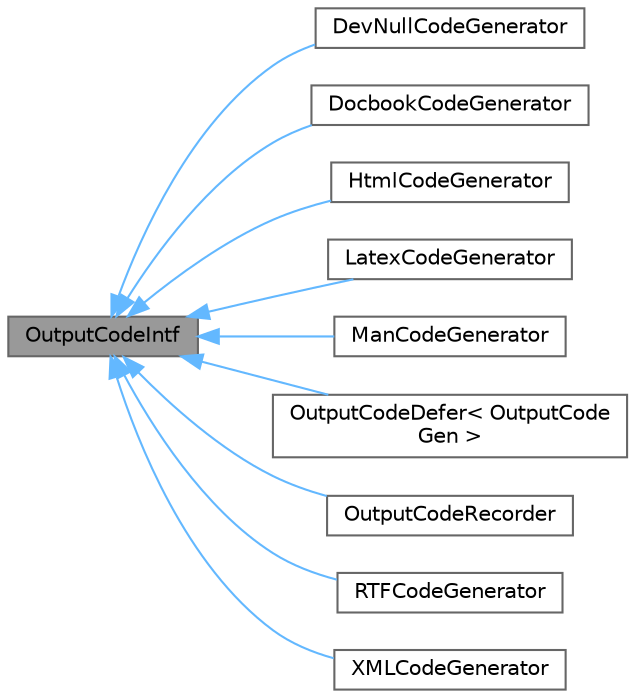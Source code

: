 digraph "OutputCodeIntf"
{
 // INTERACTIVE_SVG=YES
 // LATEX_PDF_SIZE
  bgcolor="transparent";
  edge [fontname=Helvetica,fontsize=10,labelfontname=Helvetica,labelfontsize=10];
  node [fontname=Helvetica,fontsize=10,shape=box,height=0.2,width=0.4];
  rankdir="LR";
  Node1 [id="Node000001",label="OutputCodeIntf",height=0.2,width=0.4,color="gray40", fillcolor="grey60", style="filled", fontcolor="black",tooltip="Base class for code generators."];
  Node1 -> Node2 [id="edge1_Node000001_Node000002",dir="back",color="steelblue1",style="solid",tooltip=" "];
  Node2 [id="Node000002",label="DevNullCodeGenerator",height=0.2,width=0.4,color="gray40", fillcolor="white", style="filled",URL="$d0/d4a/class_dev_null_code_generator.html",tooltip="Class implementing OutputCodeIntf by throwing away everything."];
  Node1 -> Node3 [id="edge2_Node000001_Node000003",dir="back",color="steelblue1",style="solid",tooltip=" "];
  Node3 [id="Node000003",label="DocbookCodeGenerator",height=0.2,width=0.4,color="gray40", fillcolor="white", style="filled",URL="$d7/d80/class_docbook_code_generator.html",tooltip=" "];
  Node1 -> Node4 [id="edge3_Node000001_Node000004",dir="back",color="steelblue1",style="solid",tooltip=" "];
  Node4 [id="Node000004",label="HtmlCodeGenerator",height=0.2,width=0.4,color="gray40", fillcolor="white", style="filled",URL="$da/db6/class_html_code_generator.html",tooltip="Generator for HTML code fragments."];
  Node1 -> Node5 [id="edge4_Node000001_Node000005",dir="back",color="steelblue1",style="solid",tooltip=" "];
  Node5 [id="Node000005",label="LatexCodeGenerator",height=0.2,width=0.4,color="gray40", fillcolor="white", style="filled",URL="$d0/d37/class_latex_code_generator.html",tooltip="Generator for LaTeX code fragments."];
  Node1 -> Node6 [id="edge5_Node000001_Node000006",dir="back",color="steelblue1",style="solid",tooltip=" "];
  Node6 [id="Node000006",label="ManCodeGenerator",height=0.2,width=0.4,color="gray40", fillcolor="white", style="filled",URL="$db/d92/class_man_code_generator.html",tooltip="Generator for Man page code fragments."];
  Node1 -> Node7 [id="edge6_Node000001_Node000007",dir="back",color="steelblue1",style="solid",tooltip=" "];
  Node7 [id="Node000007",label="OutputCodeDefer\< OutputCode\lGen \>",height=0.2,width=0.4,color="gray40", fillcolor="white", style="filled",URL="$dd/d41/class_output_code_defer.html",tooltip="Helper template class which defers all methods of OutputCodeIntf to an existing object of the templat..."];
  Node1 -> Node8 [id="edge7_Node000001_Node000008",dir="back",color="steelblue1",style="solid",tooltip=" "];
  Node8 [id="Node000008",label="OutputCodeRecorder",height=0.2,width=0.4,color="gray40", fillcolor="white", style="filled",URL="$d5/d4a/class_output_code_recorder.html",tooltip="Implementation that allows capturing calls made to the code interface to later invoke them on a Outpu..."];
  Node1 -> Node9 [id="edge8_Node000001_Node000009",dir="back",color="steelblue1",style="solid",tooltip=" "];
  Node9 [id="Node000009",label="RTFCodeGenerator",height=0.2,width=0.4,color="gray40", fillcolor="white", style="filled",URL="$d2/df7/class_r_t_f_code_generator.html",tooltip="Generator for RTF code fragments."];
  Node1 -> Node10 [id="edge9_Node000001_Node000010",dir="back",color="steelblue1",style="solid",tooltip=" "];
  Node10 [id="Node000010",label="XMLCodeGenerator",height=0.2,width=0.4,color="gray40", fillcolor="white", style="filled",URL="$dd/d66/class_x_m_l_code_generator.html",tooltip=" "];
}
